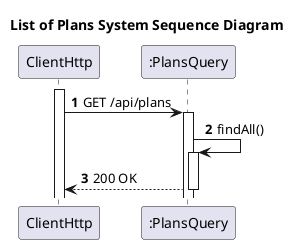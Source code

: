@startuml
'https://plantuml.com/sequence-diagram

title List of Plans System Sequence Diagram

autoactivate on
autonumber

participant "ClientHttp" as User
participant ":PlansQuery" as System

activate User

User -> System: GET /api/plans
System -> System: findAll()
System --> User: 200 OK



@enduml

